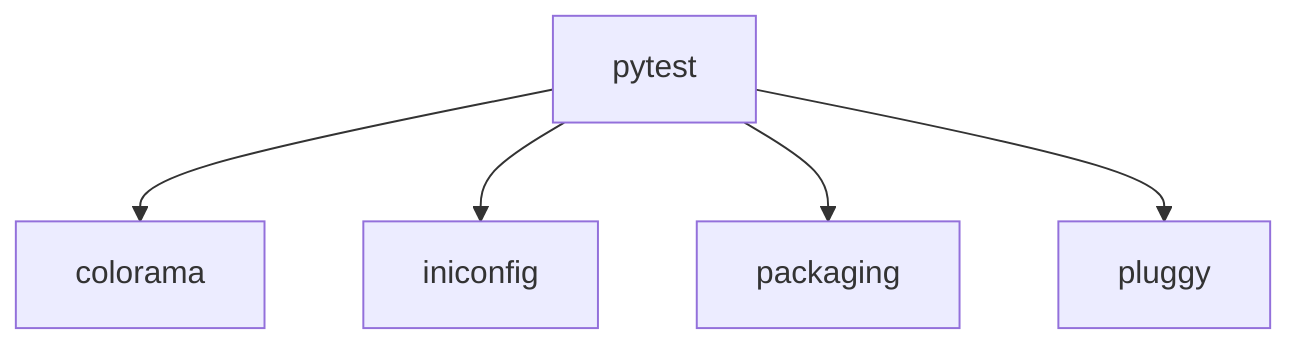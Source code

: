 graph TD
    pytest --> colorama
    pytest --> iniconfig
    pytest --> packaging
    pytest --> pluggy